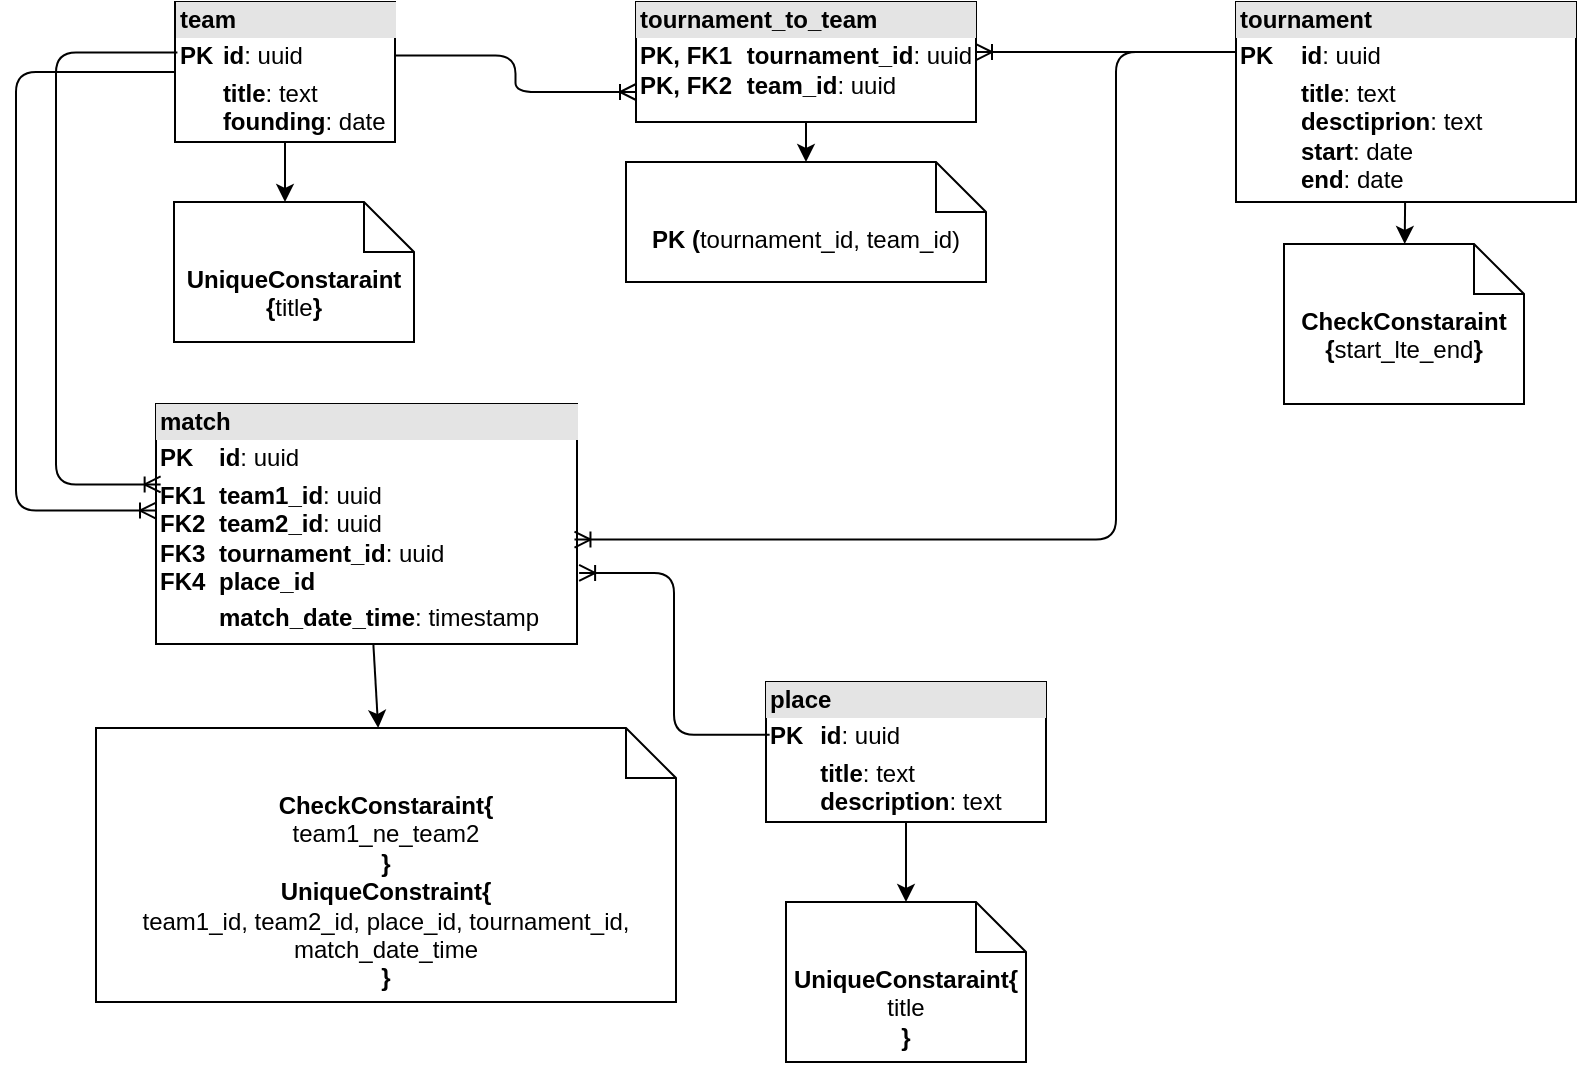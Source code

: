 <mxfile>
    <diagram id="IlD23W_vMixRb3upHiGQ" name="Page-1">
        <mxGraphModel dx="372" dy="470" grid="1" gridSize="10" guides="1" tooltips="1" connect="1" arrows="1" fold="1" page="1" pageScale="1" pageWidth="850" pageHeight="1100" math="0" shadow="0">
            <root>
                <mxCell id="0"/>
                <mxCell id="1" parent="0"/>
                <mxCell id="17" value="" style="edgeStyle=orthogonalEdgeStyle;fontSize=12;html=1;endArrow=ERoneToMany;fontColor=#000000;entryX=0;entryY=0.75;entryDx=0;entryDy=0;exitX=0.996;exitY=0.383;exitDx=0;exitDy=0;exitPerimeter=0;" parent="1" source="11" target="15" edge="1">
                    <mxGeometry width="100" height="100" relative="1" as="geometry">
                        <mxPoint x="290" y="97" as="sourcePoint"/>
                        <mxPoint x="540" y="260" as="targetPoint"/>
                    </mxGeometry>
                </mxCell>
                <mxCell id="46" value="" style="edgeStyle=elbowEdgeStyle;html=1;" parent="1" source="11" target="44" edge="1">
                    <mxGeometry relative="1" as="geometry"/>
                </mxCell>
                <mxCell id="11" value="&lt;div style=&quot;box-sizing:border-box;width:100%;background:#e4e4e4;padding:2px;&quot;&gt;&lt;b&gt;&lt;font color=&quot;#000000&quot;&gt;team&lt;/font&gt;&lt;/b&gt;&lt;/div&gt;&lt;table style=&quot;width:100%;font-size:1em;&quot; cellpadding=&quot;2&quot; cellspacing=&quot;0&quot;&gt;&lt;tbody&gt;&lt;tr&gt;&lt;td&gt;&lt;b&gt;PK&lt;/b&gt;&lt;/td&gt;&lt;td&gt;&lt;b&gt;id&lt;/b&gt;: uuid&lt;/td&gt;&lt;/tr&gt;&lt;tr&gt;&lt;td&gt;&lt;br&gt;&lt;/td&gt;&lt;td&gt;&lt;b&gt;title&lt;/b&gt;: text&lt;br&gt;&lt;b&gt;founding&lt;/b&gt;: date&lt;br&gt;&lt;/td&gt;&lt;/tr&gt;&lt;tr&gt;&lt;td&gt;&lt;/td&gt;&lt;td&gt;&lt;br&gt;&lt;/td&gt;&lt;/tr&gt;&lt;/tbody&gt;&lt;/table&gt;" style="verticalAlign=top;align=left;overflow=fill;html=1;" parent="1" vertex="1">
                    <mxGeometry x="129.5" y="70" width="110" height="70" as="geometry"/>
                </mxCell>
                <mxCell id="35" value="" style="edgeStyle=none;html=1;" parent="1" source="14" target="34" edge="1">
                    <mxGeometry relative="1" as="geometry"/>
                </mxCell>
                <mxCell id="14" value="&lt;div style=&quot;box-sizing:border-box;width:100%;background:#e4e4e4;padding:2px;&quot;&gt;&lt;b&gt;&lt;font color=&quot;#000000&quot;&gt;tournament&lt;/font&gt;&lt;/b&gt;&lt;/div&gt;&lt;table style=&quot;width:100%;font-size:1em;&quot; cellpadding=&quot;2&quot; cellspacing=&quot;0&quot;&gt;&lt;tbody&gt;&lt;tr&gt;&lt;td&gt;&lt;b&gt;PK&lt;/b&gt;&lt;/td&gt;&lt;td&gt;&lt;b&gt;id&lt;/b&gt;: uuid&lt;/td&gt;&lt;/tr&gt;&lt;tr&gt;&lt;td&gt;&lt;br&gt;&lt;/td&gt;&lt;td&gt;&lt;b&gt;title&lt;/b&gt;: text&lt;br&gt;&lt;b&gt;desctiprion&lt;/b&gt;:&lt;b&gt;&amp;nbsp;&lt;/b&gt;text&lt;br&gt;&lt;b&gt;start&lt;/b&gt;: date&lt;br&gt;&lt;b&gt;end&lt;/b&gt;: date&lt;br&gt;&lt;/td&gt;&lt;/tr&gt;&lt;tr&gt;&lt;td&gt;&lt;/td&gt;&lt;td&gt;&lt;b&gt;&lt;br&gt;&lt;/b&gt;&lt;br&gt;&lt;/td&gt;&lt;/tr&gt;&lt;/tbody&gt;&lt;/table&gt;" style="verticalAlign=top;align=left;overflow=fill;html=1;" parent="1" vertex="1">
                    <mxGeometry x="660" y="70" width="170" height="100" as="geometry"/>
                </mxCell>
                <mxCell id="33" value="" style="edgeStyle=none;html=1;" parent="1" source="15" target="32" edge="1">
                    <mxGeometry relative="1" as="geometry"/>
                </mxCell>
                <mxCell id="15" value="&lt;div style=&quot;box-sizing:border-box;width:100%;background:#e4e4e4;padding:2px;&quot;&gt;&lt;font color=&quot;#000000&quot;&gt;&lt;b&gt;tournament_to_team&lt;/b&gt;&lt;/font&gt;&lt;/div&gt;&lt;table style=&quot;width:100%;font-size:1em;&quot; cellpadding=&quot;2&quot; cellspacing=&quot;0&quot;&gt;&lt;tbody&gt;&lt;tr&gt;&lt;td&gt;&lt;b&gt;PK, FK1&lt;br&gt;PK, FK2&amp;nbsp;&lt;/b&gt;&lt;/td&gt;&lt;td&gt;&lt;b&gt;tournament_id&lt;/b&gt;: uuid&lt;br&gt;&lt;b&gt;team_id&lt;/b&gt;: uuid&lt;/td&gt;&lt;/tr&gt;&lt;tr&gt;&lt;td&gt;&lt;br&gt;&lt;/td&gt;&lt;td&gt;&lt;br&gt;&lt;/td&gt;&lt;/tr&gt;&lt;tr&gt;&lt;td&gt;&lt;/td&gt;&lt;td&gt;&lt;br&gt;&lt;/td&gt;&lt;/tr&gt;&lt;/tbody&gt;&lt;/table&gt;" style="verticalAlign=top;align=left;overflow=fill;html=1;" parent="1" vertex="1">
                    <mxGeometry x="360" y="70" width="170" height="60" as="geometry"/>
                </mxCell>
                <mxCell id="18" value="" style="edgeStyle=entityRelationEdgeStyle;fontSize=12;html=1;endArrow=ERoneToMany;fontColor=#000000;entryX=1;entryY=0.417;entryDx=0;entryDy=0;exitX=0;exitY=0.25;exitDx=0;exitDy=0;entryPerimeter=0;" parent="1" source="14" target="15" edge="1">
                    <mxGeometry width="100" height="100" relative="1" as="geometry">
                        <mxPoint x="490" y="150" as="sourcePoint"/>
                        <mxPoint x="470" y="30" as="targetPoint"/>
                    </mxGeometry>
                </mxCell>
                <mxCell id="37" value="" style="edgeStyle=none;html=1;" parent="1" source="19" target="36" edge="1">
                    <mxGeometry relative="1" as="geometry"/>
                </mxCell>
                <mxCell id="19" value="&lt;div style=&quot;box-sizing:border-box;width:100%;background:#e4e4e4;padding:2px;&quot;&gt;&lt;font color=&quot;#000000&quot;&gt;&lt;b&gt;match&lt;/b&gt;&lt;/font&gt;&lt;/div&gt;&lt;table style=&quot;width:100%;font-size:1em;&quot; cellpadding=&quot;2&quot; cellspacing=&quot;0&quot;&gt;&lt;tbody&gt;&lt;tr&gt;&lt;td&gt;&lt;b&gt;PK&lt;/b&gt;&lt;/td&gt;&lt;td&gt;&lt;b&gt;id&lt;/b&gt;: uuid&lt;/td&gt;&lt;/tr&gt;&lt;tr&gt;&lt;td&gt;&lt;b&gt;FK1&lt;br&gt;FK2&lt;br&gt;FK3&lt;br&gt;FK4&lt;/b&gt;&lt;/td&gt;&lt;td&gt;&lt;b&gt;team1_id&lt;/b&gt;: uuid&lt;br&gt;&lt;b&gt;team2_id&lt;/b&gt;: uuid&lt;br&gt;&lt;b&gt;tournament_id&lt;/b&gt;: uuid&lt;br&gt;&lt;b&gt;place_id&lt;/b&gt;&lt;/td&gt;&lt;/tr&gt;&lt;tr&gt;&lt;td&gt;&lt;/td&gt;&lt;td&gt;&lt;b&gt;match_date_time&lt;/b&gt;: timestamp&lt;br&gt;&lt;br&gt;&lt;/td&gt;&lt;/tr&gt;&lt;/tbody&gt;&lt;/table&gt;" style="verticalAlign=top;align=left;overflow=fill;html=1;" parent="1" vertex="1">
                    <mxGeometry x="120" y="271" width="210.5" height="120" as="geometry"/>
                </mxCell>
                <mxCell id="25" value="" style="edgeStyle=elbowEdgeStyle;fontSize=12;html=1;endArrow=ERoneToMany;fontColor=#000000;entryX=0.994;entryY=0.565;entryDx=0;entryDy=0;entryPerimeter=0;exitX=0;exitY=0.25;exitDx=0;exitDy=0;" parent="1" source="14" target="19" edge="1">
                    <mxGeometry width="100" height="100" relative="1" as="geometry">
                        <mxPoint x="630" y="100" as="sourcePoint"/>
                        <mxPoint x="490" y="160" as="targetPoint"/>
                        <Array as="points">
                            <mxPoint x="600" y="330"/>
                            <mxPoint x="610" y="220"/>
                            <mxPoint x="580" y="220"/>
                        </Array>
                    </mxGeometry>
                </mxCell>
                <mxCell id="28" value="" style="edgeStyle=elbowEdgeStyle;fontSize=12;html=1;endArrow=ERoneToMany;exitX=0.011;exitY=0.36;exitDx=0;exitDy=0;entryX=0.011;entryY=0.335;entryDx=0;entryDy=0;entryPerimeter=0;exitPerimeter=0;" parent="1" source="11" target="19" edge="1">
                    <mxGeometry width="100" height="100" relative="1" as="geometry">
                        <mxPoint x="31" y="330" as="sourcePoint"/>
                        <mxPoint x="110" y="300" as="targetPoint"/>
                        <Array as="points">
                            <mxPoint x="70" y="160"/>
                        </Array>
                    </mxGeometry>
                </mxCell>
                <mxCell id="29" value="" style="edgeStyle=elbowEdgeStyle;fontSize=12;html=1;endArrow=ERoneToMany;entryX=0;entryY=0.444;entryDx=0;entryDy=0;entryPerimeter=0;exitX=0;exitY=0.5;exitDx=0;exitDy=0;" parent="1" source="11" target="19" edge="1">
                    <mxGeometry width="100" height="100" relative="1" as="geometry">
                        <mxPoint x="150" y="97" as="sourcePoint"/>
                        <mxPoint x="110" y="328" as="targetPoint"/>
                        <Array as="points">
                            <mxPoint x="50" y="210"/>
                        </Array>
                    </mxGeometry>
                </mxCell>
                <mxCell id="32" value="&lt;b&gt;PK (&lt;/b&gt;tournament_id, team_id)" style="shape=note2;boundedLbl=1;whiteSpace=wrap;html=1;size=25;verticalAlign=top;align=center;" parent="1" vertex="1">
                    <mxGeometry x="355" y="150" width="180" height="60" as="geometry"/>
                </mxCell>
                <mxCell id="34" value="&lt;b&gt;CheckConstaraint&lt;br&gt;{&lt;/b&gt;start_lte_end&lt;b&gt;}&lt;/b&gt;" style="shape=note2;boundedLbl=1;whiteSpace=wrap;html=1;size=25;verticalAlign=top;align=center;" parent="1" vertex="1">
                    <mxGeometry x="684" y="191" width="120" height="80" as="geometry"/>
                </mxCell>
                <mxCell id="36" value="&lt;b&gt;CheckConstaraint{&lt;/b&gt;&lt;br&gt;team1_ne_team2&lt;br&gt;&lt;b&gt;}&lt;/b&gt;&lt;br&gt;&lt;b&gt;UniqueConstraint{&lt;/b&gt;&lt;br&gt;team1_id, team2_id, place_id, tournament_id, match_date_time&lt;br&gt;&lt;b&gt;}&lt;/b&gt;" style="shape=note2;boundedLbl=1;whiteSpace=wrap;html=1;size=25;verticalAlign=top;align=center;" parent="1" vertex="1">
                    <mxGeometry x="90" y="433" width="290" height="137" as="geometry"/>
                </mxCell>
                <mxCell id="43" value="" style="edgeStyle=elbowEdgeStyle;html=1;" parent="1" source="38" target="41" edge="1">
                    <mxGeometry relative="1" as="geometry"/>
                </mxCell>
                <mxCell id="38" value="&lt;div style=&quot;box-sizing:border-box;width:100%;background:#e4e4e4;padding:2px;&quot;&gt;&lt;font color=&quot;#000000&quot;&gt;&lt;b&gt;place&lt;/b&gt;&lt;/font&gt;&lt;/div&gt;&lt;table style=&quot;width:100%;font-size:1em;&quot; cellpadding=&quot;2&quot; cellspacing=&quot;0&quot;&gt;&lt;tbody&gt;&lt;tr&gt;&lt;td&gt;&lt;b&gt;PK&lt;/b&gt;&lt;/td&gt;&lt;td&gt;&lt;b&gt;id&lt;/b&gt;: uuid&lt;/td&gt;&lt;/tr&gt;&lt;tr&gt;&lt;td&gt;&lt;br&gt;&lt;/td&gt;&lt;td&gt;&lt;b&gt;title&lt;/b&gt;: text&lt;br&gt;&lt;b&gt;description&lt;/b&gt;: text&lt;br&gt;&lt;b&gt;address&lt;/b&gt;: text&lt;/td&gt;&lt;/tr&gt;&lt;tr&gt;&lt;td&gt;&lt;/td&gt;&lt;td&gt;&lt;br&gt;&lt;/td&gt;&lt;/tr&gt;&lt;/tbody&gt;&lt;/table&gt;" style="verticalAlign=top;align=left;overflow=fill;html=1;" parent="1" vertex="1">
                    <mxGeometry x="425" y="410" width="140" height="70" as="geometry"/>
                </mxCell>
                <mxCell id="39" value="" style="edgeStyle=elbowEdgeStyle;fontSize=12;html=1;endArrow=ERoneToMany;entryX=1.005;entryY=0.704;entryDx=0;entryDy=0;entryPerimeter=0;exitX=0.013;exitY=0.376;exitDx=0;exitDy=0;exitPerimeter=0;" parent="1" source="38" target="19" edge="1">
                    <mxGeometry width="100" height="100" relative="1" as="geometry">
                        <mxPoint x="440" y="460" as="sourcePoint"/>
                        <mxPoint x="350" y="357" as="targetPoint"/>
                    </mxGeometry>
                </mxCell>
                <mxCell id="41" value="&lt;b&gt;UniqueConstaraint{&lt;/b&gt;&lt;br&gt;title&lt;br&gt;&lt;b&gt;}&lt;/b&gt;" style="shape=note2;boundedLbl=1;whiteSpace=wrap;html=1;size=25;verticalAlign=top;align=center;" parent="1" vertex="1">
                    <mxGeometry x="435" y="520" width="120" height="80" as="geometry"/>
                </mxCell>
                <mxCell id="44" value="&lt;b&gt;UniqueConstaraint&lt;br&gt;{&lt;/b&gt;title&lt;b&gt;}&lt;/b&gt;" style="shape=note2;boundedLbl=1;whiteSpace=wrap;html=1;size=25;verticalAlign=top;align=center;" parent="1" vertex="1">
                    <mxGeometry x="129" y="170" width="120" height="70" as="geometry"/>
                </mxCell>
            </root>
        </mxGraphModel>
    </diagram>
</mxfile>